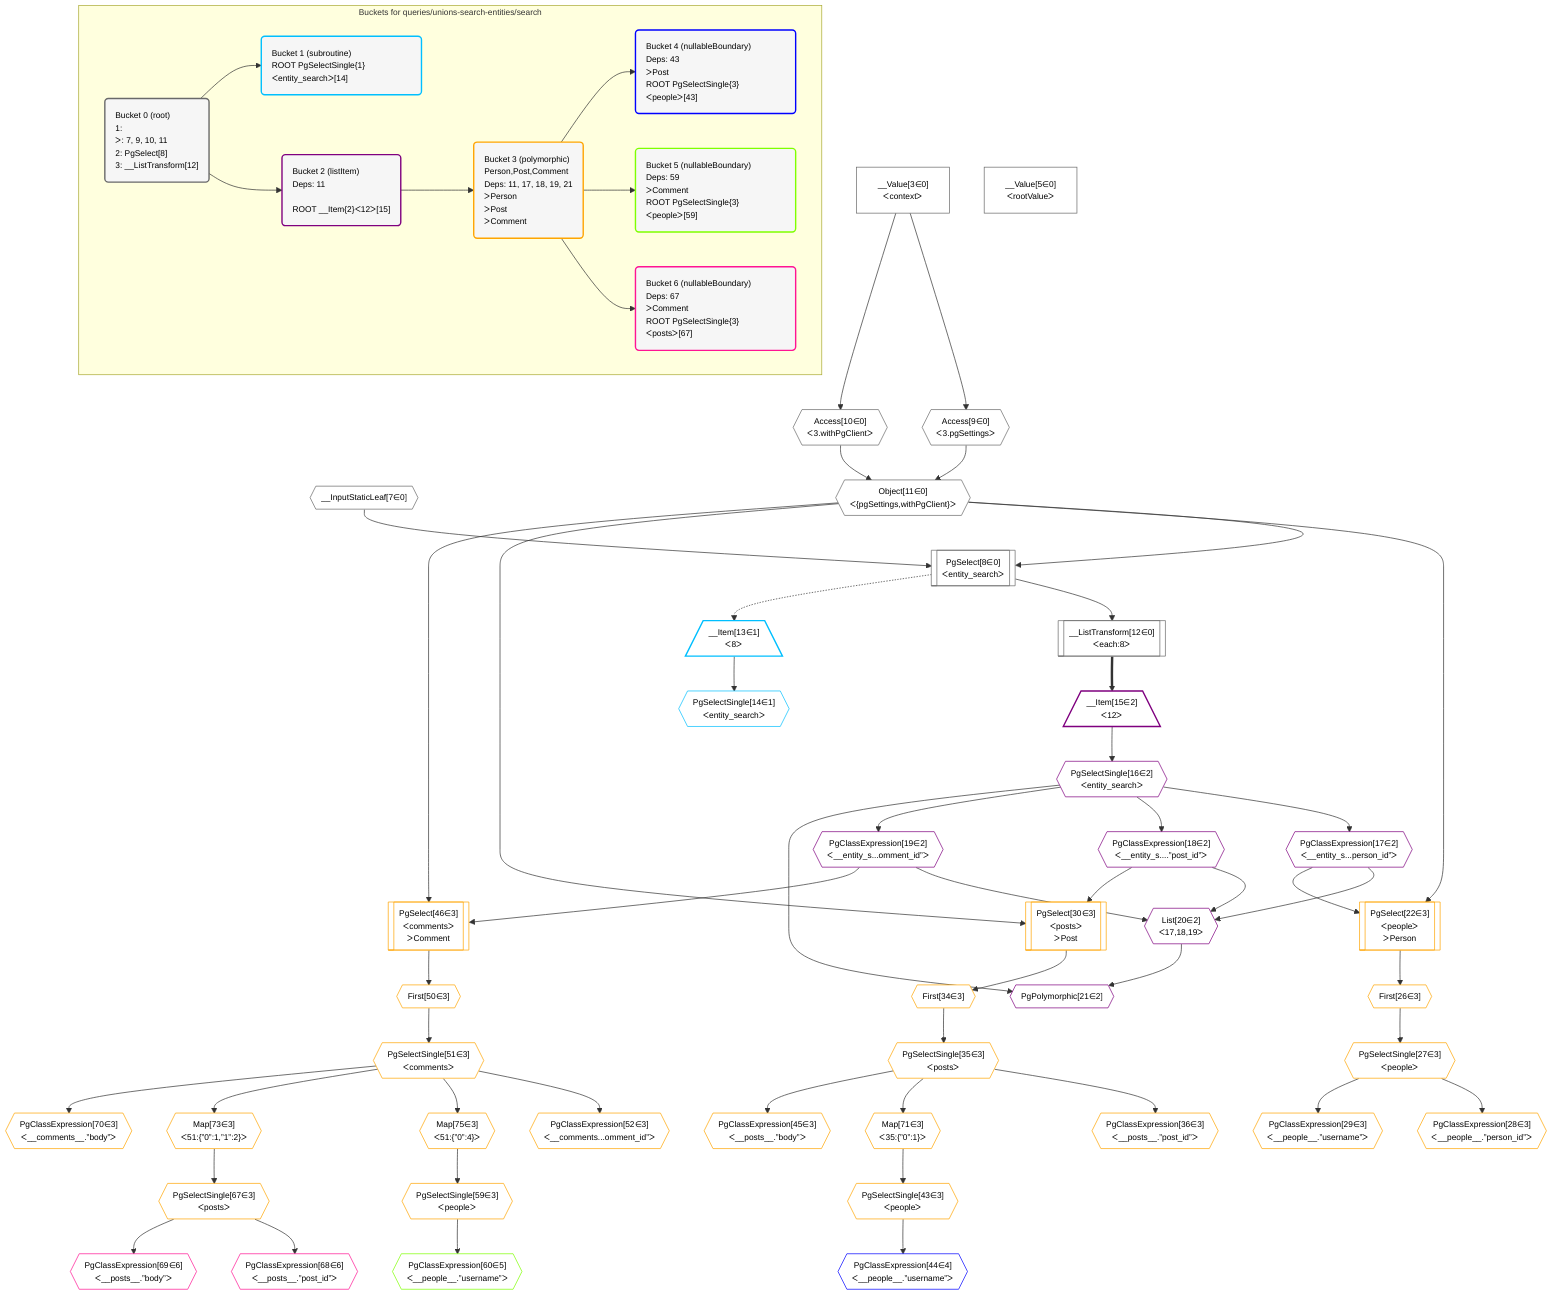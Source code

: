 %%{init: {'themeVariables': { 'fontSize': '12px'}}}%%
graph TD
    classDef path fill:#eee,stroke:#000,color:#000
    classDef plan fill:#fff,stroke-width:1px,color:#000
    classDef itemplan fill:#fff,stroke-width:2px,color:#000
    classDef unbatchedplan fill:#dff,stroke-width:1px,color:#000
    classDef sideeffectplan fill:#fcc,stroke-width:2px,color:#000
    classDef bucket fill:#f6f6f6,color:#000,stroke-width:2px,text-align:left


    %% define steps
    __Value3["__Value[3∈0]<br />ᐸcontextᐳ"]:::plan
    __Value5["__Value[5∈0]<br />ᐸrootValueᐳ"]:::plan
    __InputStaticLeaf7{{"__InputStaticLeaf[7∈0]"}}:::plan
    Access9{{"Access[9∈0]<br />ᐸ3.pgSettingsᐳ"}}:::plan
    Access10{{"Access[10∈0]<br />ᐸ3.withPgClientᐳ"}}:::plan
    Object11{{"Object[11∈0]<br />ᐸ{pgSettings,withPgClient}ᐳ"}}:::plan
    PgSelect8[["PgSelect[8∈0]<br />ᐸentity_searchᐳ"]]:::plan
    __ListTransform12[["__ListTransform[12∈0]<br />ᐸeach:8ᐳ"]]:::plan
    __Item13[/"__Item[13∈1]<br />ᐸ8ᐳ"\]:::itemplan
    PgSelectSingle14{{"PgSelectSingle[14∈1]<br />ᐸentity_searchᐳ"}}:::plan
    __Item15[/"__Item[15∈2]<br />ᐸ12ᐳ"\]:::itemplan
    PgSelectSingle16{{"PgSelectSingle[16∈2]<br />ᐸentity_searchᐳ"}}:::plan
    PgClassExpression17{{"PgClassExpression[17∈2]<br />ᐸ__entity_s...person_id”ᐳ"}}:::plan
    PgClassExpression18{{"PgClassExpression[18∈2]<br />ᐸ__entity_s....”post_id”ᐳ"}}:::plan
    PgClassExpression19{{"PgClassExpression[19∈2]<br />ᐸ__entity_s...omment_id”ᐳ"}}:::plan
    List20{{"List[20∈2]<br />ᐸ17,18,19ᐳ"}}:::plan
    PgPolymorphic21{{"PgPolymorphic[21∈2]"}}:::plan
    PgSelect22[["PgSelect[22∈3]<br />ᐸpeopleᐳ<br />ᐳPerson"]]:::plan
    First26{{"First[26∈3]"}}:::plan
    PgSelectSingle27{{"PgSelectSingle[27∈3]<br />ᐸpeopleᐳ"}}:::plan
    PgClassExpression28{{"PgClassExpression[28∈3]<br />ᐸ__people__.”person_id”ᐳ"}}:::plan
    PgClassExpression29{{"PgClassExpression[29∈3]<br />ᐸ__people__.”username”ᐳ"}}:::plan
    PgSelect30[["PgSelect[30∈3]<br />ᐸpostsᐳ<br />ᐳPost"]]:::plan
    First34{{"First[34∈3]"}}:::plan
    PgSelectSingle35{{"PgSelectSingle[35∈3]<br />ᐸpostsᐳ"}}:::plan
    PgClassExpression36{{"PgClassExpression[36∈3]<br />ᐸ__posts__.”post_id”ᐳ"}}:::plan
    Map71{{"Map[71∈3]<br />ᐸ35:{”0”:1}ᐳ"}}:::plan
    PgSelectSingle43{{"PgSelectSingle[43∈3]<br />ᐸpeopleᐳ"}}:::plan
    PgClassExpression44{{"PgClassExpression[44∈4]<br />ᐸ__people__.”username”ᐳ"}}:::plan
    PgClassExpression45{{"PgClassExpression[45∈3]<br />ᐸ__posts__.”body”ᐳ"}}:::plan
    PgSelect46[["PgSelect[46∈3]<br />ᐸcommentsᐳ<br />ᐳComment"]]:::plan
    First50{{"First[50∈3]"}}:::plan
    PgSelectSingle51{{"PgSelectSingle[51∈3]<br />ᐸcommentsᐳ"}}:::plan
    PgClassExpression52{{"PgClassExpression[52∈3]<br />ᐸ__comments...omment_id”ᐳ"}}:::plan
    Map75{{"Map[75∈3]<br />ᐸ51:{”0”:4}ᐳ"}}:::plan
    PgSelectSingle59{{"PgSelectSingle[59∈3]<br />ᐸpeopleᐳ"}}:::plan
    PgClassExpression60{{"PgClassExpression[60∈5]<br />ᐸ__people__.”username”ᐳ"}}:::plan
    Map73{{"Map[73∈3]<br />ᐸ51:{”0”:1,”1”:2}ᐳ"}}:::plan
    PgSelectSingle67{{"PgSelectSingle[67∈3]<br />ᐸpostsᐳ"}}:::plan
    PgClassExpression68{{"PgClassExpression[68∈6]<br />ᐸ__posts__.”post_id”ᐳ"}}:::plan
    PgClassExpression69{{"PgClassExpression[69∈6]<br />ᐸ__posts__.”body”ᐳ"}}:::plan
    PgClassExpression70{{"PgClassExpression[70∈3]<br />ᐸ__comments__.”body”ᐳ"}}:::plan

    %% plan dependencies
    __Value3 --> Access9
    __Value3 --> Access10
    Access9 & Access10 --> Object11
    Object11 & __InputStaticLeaf7 --> PgSelect8
    PgSelect8 --> __ListTransform12
    PgSelect8 -.-> __Item13
    __Item13 --> PgSelectSingle14
    __ListTransform12 ==> __Item15
    __Item15 --> PgSelectSingle16
    PgSelectSingle16 --> PgClassExpression17
    PgSelectSingle16 --> PgClassExpression18
    PgSelectSingle16 --> PgClassExpression19
    PgClassExpression17 & PgClassExpression18 & PgClassExpression19 --> List20
    PgSelectSingle16 & List20 --> PgPolymorphic21
    Object11 & PgClassExpression17 --> PgSelect22
    PgSelect22 --> First26
    First26 --> PgSelectSingle27
    PgSelectSingle27 --> PgClassExpression28
    PgSelectSingle27 --> PgClassExpression29
    Object11 & PgClassExpression18 --> PgSelect30
    PgSelect30 --> First34
    First34 --> PgSelectSingle35
    PgSelectSingle35 --> PgClassExpression36
    PgSelectSingle35 --> Map71
    Map71 --> PgSelectSingle43
    PgSelectSingle43 --> PgClassExpression44
    PgSelectSingle35 --> PgClassExpression45
    Object11 & PgClassExpression19 --> PgSelect46
    PgSelect46 --> First50
    First50 --> PgSelectSingle51
    PgSelectSingle51 --> PgClassExpression52
    PgSelectSingle51 --> Map75
    Map75 --> PgSelectSingle59
    PgSelectSingle59 --> PgClassExpression60
    PgSelectSingle51 --> Map73
    Map73 --> PgSelectSingle67
    PgSelectSingle67 --> PgClassExpression68
    PgSelectSingle67 --> PgClassExpression69
    PgSelectSingle51 --> PgClassExpression70

    subgraph "Buckets for queries/unions-search-entities/search"
    Bucket0("Bucket 0 (root)<br />1: <br />ᐳ: 7, 9, 10, 11<br />2: PgSelect[8]<br />3: __ListTransform[12]"):::bucket
    classDef bucket0 stroke:#696969
    class Bucket0,__Value3,__Value5,__InputStaticLeaf7,PgSelect8,Access9,Access10,Object11,__ListTransform12 bucket0
    Bucket1("Bucket 1 (subroutine)<br />ROOT PgSelectSingle{1}ᐸentity_searchᐳ[14]"):::bucket
    classDef bucket1 stroke:#00bfff
    class Bucket1,__Item13,PgSelectSingle14 bucket1
    Bucket2("Bucket 2 (listItem)<br />Deps: 11<br /><br />ROOT __Item{2}ᐸ12ᐳ[15]"):::bucket
    classDef bucket2 stroke:#7f007f
    class Bucket2,__Item15,PgSelectSingle16,PgClassExpression17,PgClassExpression18,PgClassExpression19,List20,PgPolymorphic21 bucket2
    Bucket3("Bucket 3 (polymorphic)<br />Person,Post,Comment<br />Deps: 11, 17, 18, 19, 21<br />ᐳPerson<br />ᐳPost<br />ᐳComment"):::bucket
    classDef bucket3 stroke:#ffa500
    class Bucket3,PgSelect22,First26,PgSelectSingle27,PgClassExpression28,PgClassExpression29,PgSelect30,First34,PgSelectSingle35,PgClassExpression36,PgSelectSingle43,PgClassExpression45,PgSelect46,First50,PgSelectSingle51,PgClassExpression52,PgSelectSingle59,PgSelectSingle67,PgClassExpression70,Map71,Map73,Map75 bucket3
    Bucket4("Bucket 4 (nullableBoundary)<br />Deps: 43<br />ᐳPost<br />ROOT PgSelectSingle{3}ᐸpeopleᐳ[43]"):::bucket
    classDef bucket4 stroke:#0000ff
    class Bucket4,PgClassExpression44 bucket4
    Bucket5("Bucket 5 (nullableBoundary)<br />Deps: 59<br />ᐳComment<br />ROOT PgSelectSingle{3}ᐸpeopleᐳ[59]"):::bucket
    classDef bucket5 stroke:#7fff00
    class Bucket5,PgClassExpression60 bucket5
    Bucket6("Bucket 6 (nullableBoundary)<br />Deps: 67<br />ᐳComment<br />ROOT PgSelectSingle{3}ᐸpostsᐳ[67]"):::bucket
    classDef bucket6 stroke:#ff1493
    class Bucket6,PgClassExpression68,PgClassExpression69 bucket6
    Bucket0 --> Bucket1 & Bucket2
    Bucket2 --> Bucket3
    Bucket3 --> Bucket4 & Bucket5 & Bucket6
    end